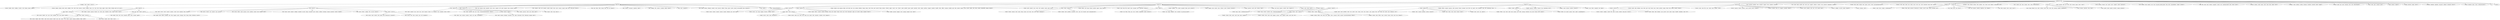 strict digraph  {
	"['unknown'] 102" -> "['configur', 'elect', 'leader', 'server'] 2";
	"['unknown'] 102" -> "['fail'] 28";
	"['unknown'] 102" -> "['client'] 21";
	"['unknown'] 102" -> "['leader'] 14";
	"['unknown'] 102" -> "['server'] 9";
	"['unknown'] 102" -> "['caus', 'quorum', 'problem', 'time', 'ensembl', 'support', 'form', 'member', 'investig'] 1";
	"['unknown'] 102" -> "['use', 'creat', 'seem', 'socket', 'get', 'work', 'java', 'support', 'address', 'window', 'reus', 'protocol', 'implement', 'channel'] \
1";
	"['unknown'] 102" -> "['cluster', 'disk', 'state', 'except', 'shut', 'space', 'servic', 'went', 'syncrequestprocessor'] 1";
	"['unknown'] 102" -> "['session', 'code', 'time', 'seem', 'issu', 'setup', 'move', 'look', 'sinc', 'clock', 'backward', 'skip', 'host', 'calcul'] 1";
	"['unknown'] 102" -> "['follow'] 2";
	"['unknown'] 102" -> "['use'] 3";
	"['unknown'] 102" -> "['problem', 'code', 'thread', 'instanc', 'find', 'publish', 'valu', 'trunk', 'read', 'default', 'workersend', 'null'] 1";
	"['unknown'] 102" -> "['test', 'socket', 'get', 'close', 'except', 'notic', 'write', 'followerhandl'] 1";
	"['unknown'] 102" -> "['caus'] 3";
	"['unknown'] 102" -> "['start', 'process', 'disk', 'get', 'data', 'shut', 'becom', 'space', 'recov', 'clear'] 1";
	"['unknown'] 102" -> "['creat', 'process', 'thread', 'race', 'queue', 'oper', 'complet', 'condit', 'backward'] 1";
	"['unknown'] 102" -> "['call', 'number', 'leak', 'memori', 'sinc', 'line', 'do_insert_watcher_object', 'flag', 'alloc', 'zk_hashtable.c', 'object', 'watcher'] \
1";
	"['unknown'] 102" -> "['leak', 'file', 'close', 'load', 'without', 'snapshot', 'consid', 'size', 'randomaccessfil', 'byte', 'return', 'ignor'] 1";
	"['unknown'] 102" -> "['session', 'system', 'watch', 'expir', 'clock', 'want', 'base', 'adjust', 'toler'] 1";
	"['unknown'] 102" -> "['configur', 'write', 'address', 'written', 'hostnam', 'localhost', 'correctli', 'resolv', 'suppli'] 1";
	"['unknown'] 102" -> "['thread', 'handl', 'get', 'send', 'ioexcept', 'error', 'exit', 'followerhandl'] 1";
	"['unknown'] 102" -> "['lead', 'state', 'peer', 'scenario', 'goe'] 1";
	"['unknown'] 102" -> "['leak', 'memori', 'repeat'] 1";
	"['unknown'] 102" -> "['chang', 'function', 'requir', 'allow'] 1";
	"['unknown'] 102" -> "['method', 'deadlock', 'zkpython', 'add_auth', 'callback', 'command', 'execut'] 1";
	"['unknown'] 102" -> "['found', 'deadlock', 'pleas', 'closur', 'nettyservercnxn'] 1";
	"['unknown'] 102" -> "[] 1";
	"['unknown'] 102" -> "['mode'] 1";
	"['configur', 'elect', 'leader', 'server'] 2" -> "['server', 'leader', 'elect', 'configur', 're-elect', 'vote', 'termin', 'group', 'weight'] 1";
	"['configur', 'elect', 'leader', 'server'] 2" -> "['server', 'leader', 'cluster', 'elect', 'node', 'configur', 'test', 'code', 'time', 'process', 'restart', 'happen', 'seem', 'run', '\
case', 'shut', 'bring', 'applic', 'situat', 'listen', 'startup', 'port', 'ad', 'cours'] 1";
	"['fail'] 28" -> "['fail', 'leader'] 6";
	"['fail'] 28" -> "['fail', 'server'] 7";
	"['fail'] 28" -> "['fail', 'client'] 4";
	"['fail'] 28" -> "['fail', 'cluster'] 2";
	"['fail'] 28" -> "['fail', 'use', 'session', 'lead', 'ensembl', 'write', 'move', 'support', 'roll', 'need', 'request', 'stop', 'current', 'enabl'] \
1";
	"['fail'] 28" -> "['fail', 'connect', 'code', 'call', 'number', 'socket', 'handl', 'close', 'move', 'reason', 'accept', 'need', 'doio', 'close_wait', '\
factori'] 1";
	"['fail'] 28" -> "['fail', 'test', 'failur', 'http', 'reason', 'find', 'log', 'go', 'hudson'] 1";
	"['fail'] 28" -> "['fail', 'connect', 'reconnect', 'reproduc', 'step'] 1";
	"['fail'] 28" -> "['fail', 'configur', 'file', 'window', 'reconfig', 'config', 'renam'] 1";
	"['fail'] 28" -> "['fail', 'start', 'snapshot'] 1";
	"['fail'] 28" -> "['fail', 'handl', 'system', 'attempt', 'content', 'read', 'encount', 'default', 'thing', 'popul', 'znode', 'exceed', 'jute.maxbuff', '\
limit', 'directori'] 1";
	"['fail'] 28" -> "['fail', 'build'] 1";
	"['fail'] 28" -> "['fail', 'clientportbindtest'] 1";
	"['client'] 21" -> "['client', 'server'] 4";
	"['client'] 21" -> "['client', 'leader'] 2";
	"['client'] 21" -> "['client', 'cluster', 'use', 'quorum', 'failur', 'call', 'lead', 'issu', 'run', 'system', 'databas', 'chang', 'setup', 'work', '\
data', 'part', 'provid', 'bring', 'instanc', 'without', 'applic', 'receiv', 'serv', 'observ', 'make', 'publish', 'queue', 'appli', '\
maintain', 'order', 'replay', 'perform', 'suggest', 'member', 'benefit', 'other', 'affect', 'commun', 'multipl', 'goal', 'idea', '\
master', 'impact', 'locat', 'across', 'replic', 'site', 'slave', 'center', 'bandwidth', 'manag', 'extend'] 1";
	"['client'] 21" -> "['client', 'node', 'connect', 'caus', 'creat', 'call', 'number', 'watch', 'exist', 'loss'] 1";
	"['client'] 21" -> "['start', 'client', 'cluster'] 2";
	"['client'] 21" -> "['client', 'follow', 'call', 'hang', 'thread', 'method', 'applic', 'hung', 'librari'] 1";
	"['client'] 21" -> "['client', 'creat', 'leak', 'file', 'handl', 'close', 'ioexcept', 'initi', 'clientcnxn', 'selector'] 1";
	"['client'] 21" -> "['use', 'client'] 2";
	"['client'] 21" -> "['client', 'configur', 'run', 'socket', 'ensembl', 'listen', 'port', 'product'] 1";
	"['client'] 21" -> "['client', 'happen', 'leak', 'socket', 'close', 'without', 'receiv', 'timeout', 'function'] 1";
	"['client'] 21" -> "['client', 'quorum', 'crash', 'part', 'instanc', 'take'] 1";
	"['client'] 21" -> "['client', 'call', 'leak', 'memori', 'window', 'line', 'winport.c'] 1";
	"['client'] 21" -> "['client', 'code', 'situat', 'exit'] 1";
	"['client'] 21" -> "['client', 'hang'] 2";
	"['leader'] 14" -> "['cluster', 'leader'] 4";
	"['leader'] 14" -> "['elect', 'leader'] 4";
	"['leader'] 14" -> "['leader', 'follow', 'connect', 'quorum', 'code', 'process', 'becom', 'ioexcept', 'zxid', 'find', 'set', 'epoch', 'valu', 'establish', '\
drop', 'kill', 'leadership', 'throw', ':'] 1";
	"['leader'] 14" -> "['follow', 'leader', 'propos'] 2";
	"['leader'] 14" -> "['leader', 'quorum', 'configur', 'timeout', 'lose', 'leadership', 'give'] 1";
	"['leader'] 14" -> "['leader', 'crash', 'startup', 'creation', 'transact'] 1";
	"['leader'] 14" -> "['leader', 'caus', 'failur', 'snapshot', 'see', 'keep'] 1";
	"['server'] 9" -> "['cluster', 'server'] 2";
	"['server'] 9" -> "['server', 'node', 'code', 'databas', 'case', 'data', 'part', 'load', 'found', 'miss', 'check', 'product', 'replay', 'block', 'tree', '\
detect', 'parent', 'txnlog'] 1";
	"['server'] 9" -> "['server', 'creat', 'code', 'file', 'user', 'check', 'exist', 'datadir', 'valid'] 1";
	"['server'] 9" -> "['server', 'quorum', 'restart', 'memori', 'crash', 'provid', 'servic', 'contain'] 1";
	"['server'] 9" -> "['server', 'connect', 'http', 'tri', 'suggest', 'reconfig', 'submit'] 1";
	"['server'] 9" -> "['server', 'start', 'number', 'zxid', 'serv', 'roll', 'consid', 'stop'] 1";
	"['server'] 9" -> "['server', 'configur', 'zoo.cfg', 'accept', 'request'] 1";
	"['server'] 9" -> "['server', 'databas', 'initi'] 1";
	"['follow'] 2" -> "['follow', 'node', 'throw', 'deploy', 'socketexcept'] 1";
	"['follow'] 2" -> "['follow', 'http', 'done', 'protocol', 'learner.java', 'receipt', 'accord', 'upon', 'uptod', 'newlead', 'ack'] 1";
	"['use'] 3" -> "['use', 'hang', 'lead', 'race', 'form'] 1";
	"['use'] 3" -> "['use', 'call', 'memori', 'method', 'zkpython', 'see', 'leakag'] 1";
	"['use'] 3" -> "['use', 'disk', 'except', 'write', 'crash', 'recov'] 1";
	"['caus'] 3" -> "['caus', 'hang', 'thread', 'issu', 'notic', 'without', 'send', 'miss', 'want', 'kill', 'investig', 'someth', 'sendthread'] 1";
	"['caus'] 3" -> "['caus', 'session', 'reproduc', 'loop', 'step'] 1";
	"['caus'] 3" -> "['caus', 'patch', 'trunk', 'upload', 'introduc', 'assign', 'particip'] 1";
	"['fail', 'leader'] 6" -> "['fail', 'leader', 'server'] 3";
	"['fail', 'leader'] 6" -> "['fail', 'leader', 'cluster', 'quorum', 'thread', 'run', 'state', 'peer', 'deadlock', 'show', 'dump', 'access', 'result'] 1";
	"['fail', 'leader'] 6" -> "['test', 'fail', 'elect', 'leader', 'patch'] 2";
	"['fail', 'server'] 7" -> "['fail', 'client', 'server', 'node', 'connect', 'number', 'watch', 'load', 'maintain', 'drop', 'machin'] 1";
	"['fail', 'server'] 7" -> "['fail', 'server', 'cluster', 'use', 'connect', 'caus', 'provid'] 1";
	"['fail', 'server'] 7" -> "['fail', 'server', 'follow', 'node', 'quorum', 'start', 'problem', 'restart', 'disk', 'databas', 'load'] 1";
	"['fail', 'server'] 7" -> "['fail', 'server', 'node', 'connect', 'configur', 'ensembl', 'zoo.cfg', 'chang', 'reconnect', 'part', 'instanc', 'address', 'hostnam', '\
remain', 'procedur', 'resolut', 'identifi'] 1";
	"['fail', 'server'] 7" -> "['fail', 'server', 'follow', 'configur', 'file', 'zoo.cfg', 'startup'] 1";
	"['fail', 'server'] 7" -> "['fail', 'restart', 'server'] 2";
	"['fail', 'client'] 4" -> "['fail', 'client', 'connect', 'caus', 'creat', 'issu', 'work', 'timeout', 'observ', 'tri', 'localhost', 'turn', 'sometim', 'revers', '\
relat'] 1";
	"['fail', 'client'] 4" -> "['fail', 'client', 'quorum', 'look', 'serv', 'form', 'testearlyleaderabandon', 'attach'] 1";
	"['fail', 'client'] 4" -> "['fail', 'session', 'client'] 2";
	"['fail', 'cluster'] 2" -> "['fail', 'cluster', 'quorum', 'state', 'join', 'setup', 'peer'] 1";
	"['fail', 'cluster'] 2" -> "['fail', 'cluster', 'elect', 'loop', 'devic'] 1";
	"['client', 'server'] 4" -> "['client', 'server', 'cluster', 'connect', 'session', 'except', 'attempt', 'java', 'zxid', 'expir'] 1";
	"['client', 'server'] 4" -> "['client', 'server', 'use', 'hang', 'happen', 'function', 'exampl', 'multi'] 1";
	"['client', 'server'] 4" -> "['node', 'client', 'creat', 'server'] 2";
	"['client', 'leader'] 2" -> "['client', 'leader', 'follow', 'connect', 'session', 'problem', 'http', 'get', 'except', 'chang', 'move', 'java', 'look', 'disconnect', '\
make', 'ad', 'switch', 'releas', 'properti', 'featur'] 1";
	"['client', 'leader'] 2" -> "['client', 'leader', 'process', 'happen', 'error', 'propag', 'exampl', 'sync', 'clien'] 1";
	"['start', 'client', 'cluster'] 2" -> "['client', 'cluster', 'session', 'start', 'seem', 'bring', 'reason', 'ask', 'base', 'view', 'abil', 'mean', 'namespac'] 1";
	"['start', 'client', 'cluster'] 2" -> "['client', 'cluster', 'start', 'problem', 'reconnect', 'error', 'user', 'list', 'describ', 'mail', 'mail.gmail.com'] 1";
	"['use', 'client'] 2" -> "['client', 'use', 'failur', 'http', 'java', 'reus', 'written', 'implement', 'modul', 'detector'] 1";
	"['use', 'client'] 2" -> "['client', 'use', 'dump', 'segfault', 'core', 'constant', 'zoo_read_acl_unsaf'] 1";
	"['client', 'hang'] 2" -> "['client', 'hang', 'seem', 'outofmemoryerror'] 1";
	"['client', 'hang'] 2" -> "['client', 'hang', 'restart', 'method', 'doio', 'clientcnxnsocketnio'] 1";
	"['cluster', 'leader'] 4" -> "['node', 'cluster', 'elect', 'leader'] 2";
	"['cluster', 'leader'] 4" -> "['cluster', 'follow', 'leader', 'time'] 2";
	"['elect', 'leader'] 4" -> "['leader', 'elect', 'creat', 'problem', 'seem', 'issu', 'patch', 'notic', 'setup', 'work', 'vote', 'observ', 'user', 'propos', '\
like', 'view', 'henri', 'jira', 'given', 'alan', 'determin', 'solv'] 1";
	"['elect', 'leader'] 4" -> "['leader', 'elect', 'connect', 'problem', 'system', 'encount'] 1";
	"['elect', 'leader'] 4" -> "['leader', 'elect', 'failur', 'lead', 'situat', 'termin', 'enter'] 1";
	"['elect', 'leader'] 4" -> "['leader', 'elect', 'node', 'run', 'select'] 1";
	"['follow', 'leader', 'propos'] 2" -> "['leader', 'follow', 'caus', 'start', 'send', 'miss', 'propos', 'ask', 'order', 'messag', 'shutdown', 'log', 'sent', 'truncat', '\
diff', 'commit'] 1";
	"['follow', 'leader', 'propos'] 2" -> "['leader', 'follow', 'set', 'epoch', 'propos', 'done', 'updat', 'acceptedepoch'] 1";
	"['cluster', 'server'] 2" -> "['server', 'cluster', 'configur', 'socket', 'file', 'state', 'zoo.cfg', 'content', 'close_wait', 'version'] 1";
	"['cluster', 'server'] 2" -> "['server', 'cluster', 'failur', 'disk', 'databas', 'case', 'provid', 'avail', 'mode', 'requir', 'benefit', 'standalon', 'scale', '\
lot'] 1";
	"['fail', 'leader', 'server'] 3" -> "['fail', 'server', 'leader', 'use', 'caus', 'start', 'problem', 'test', 'race', 'found', 'condit'] 1";
	"['fail', 'leader', 'server'] 3" -> "['fail', 'elect', 'leader', 'server'] 2";
	"['test', 'fail', 'elect', 'leader', 'patch'] 2" -> "['fail', 'leader', 'elect', 'test', 'time', 'ensembl', 'patch', 'notic', 're-elect', 'appli'] 1";
	"['test', 'fail', 'elect', 'leader', 'patch'] 2" -> "['fail', 'leader', 'elect', 'follow', 'problem', 'test', 'http', 'happen', 'patch', 'attempt', 'shut', 'bring', 'listen', 'shutdown', '\
includ'] 1";
	"['fail', 'restart', 'server'] 2" -> "['fail', 'server', 'start', 'restart', 'look', 'epoch', 'like', 'learner.java', 'inconsist'] 1";
	"['fail', 'restart', 'server'] 2" -> "['fail', 'server', 'test', 'time', 'restart', 'join', 'roll', 'establish'] 1";
	"['fail', 'session', 'client'] 2" -> "['fail', 'client', 'caus', 'session', 'number', 'watch', 'set', 'oper', 're-establish'] 1";
	"['fail', 'session', 'client'] 2" -> "['fail', 'client', 'session', 'attempt', 'reconnect', 'sinc', 'expir', 'disconnect', 'like', 'clientcnxn', 'propag', 'indic'] 1";
	"['node', 'client', 'creat', 'server'] 2" -> "['client', 'server', 'node', 'creat', 'disconnect'] 1";
	"['node', 'client', 'creat', 'server'] 2" -> "['client', 'server', 'node', 'use', 'creat', 'test', 'hang', 'issu', 'patch', 'data', 'reproduc', 'creation', 'wait', 'respons'] \
1";
	"['node', 'cluster', 'elect', 'leader'] 2" -> "['leader', 'cluster', 'elect', 'node', 'creat', 'time', 'take', 'complet'] 1";
	"['node', 'cluster', 'elect', 'leader'] 2" -> "['leader', 'cluster', 'elect', 'node', 'lead', 'happen', 'system', 'case', 'support', 'make', 'avail', 'lose', 'let'] 1";
	"['cluster', 'follow', 'leader', 'time'] 2" -> "['leader', 'cluster', 'follow', 'test', 'time', 'join', 'applic', 'show', 'scenario', 'block', 'amount', 'quorumcnxmanag', 'debug'] \
1";
	"['cluster', 'follow', 'leader', 'time'] 2" -> "['leader', 'cluster', 'elect', 'follow', 'time', 're-elect', 'becom', 'take', 'avail', 'size', 'dataset'] 1";
	"['fail', 'elect', 'leader', 'server'] 2" -> "['fail', 'server', 'leader', 'elect', 'follow', 'node', 'lead', 'process', 'handl', 'case', 'join', 'receiv', 'vote', 'check', '\
consid', 'messag', 'perform', 'other', 'notif'] 1";
	"['fail', 'elect', 'leader', 'server'] 2" -> "['fail', 'server', 'leader', 'elect', 'failur', 'run'] 1";
}
